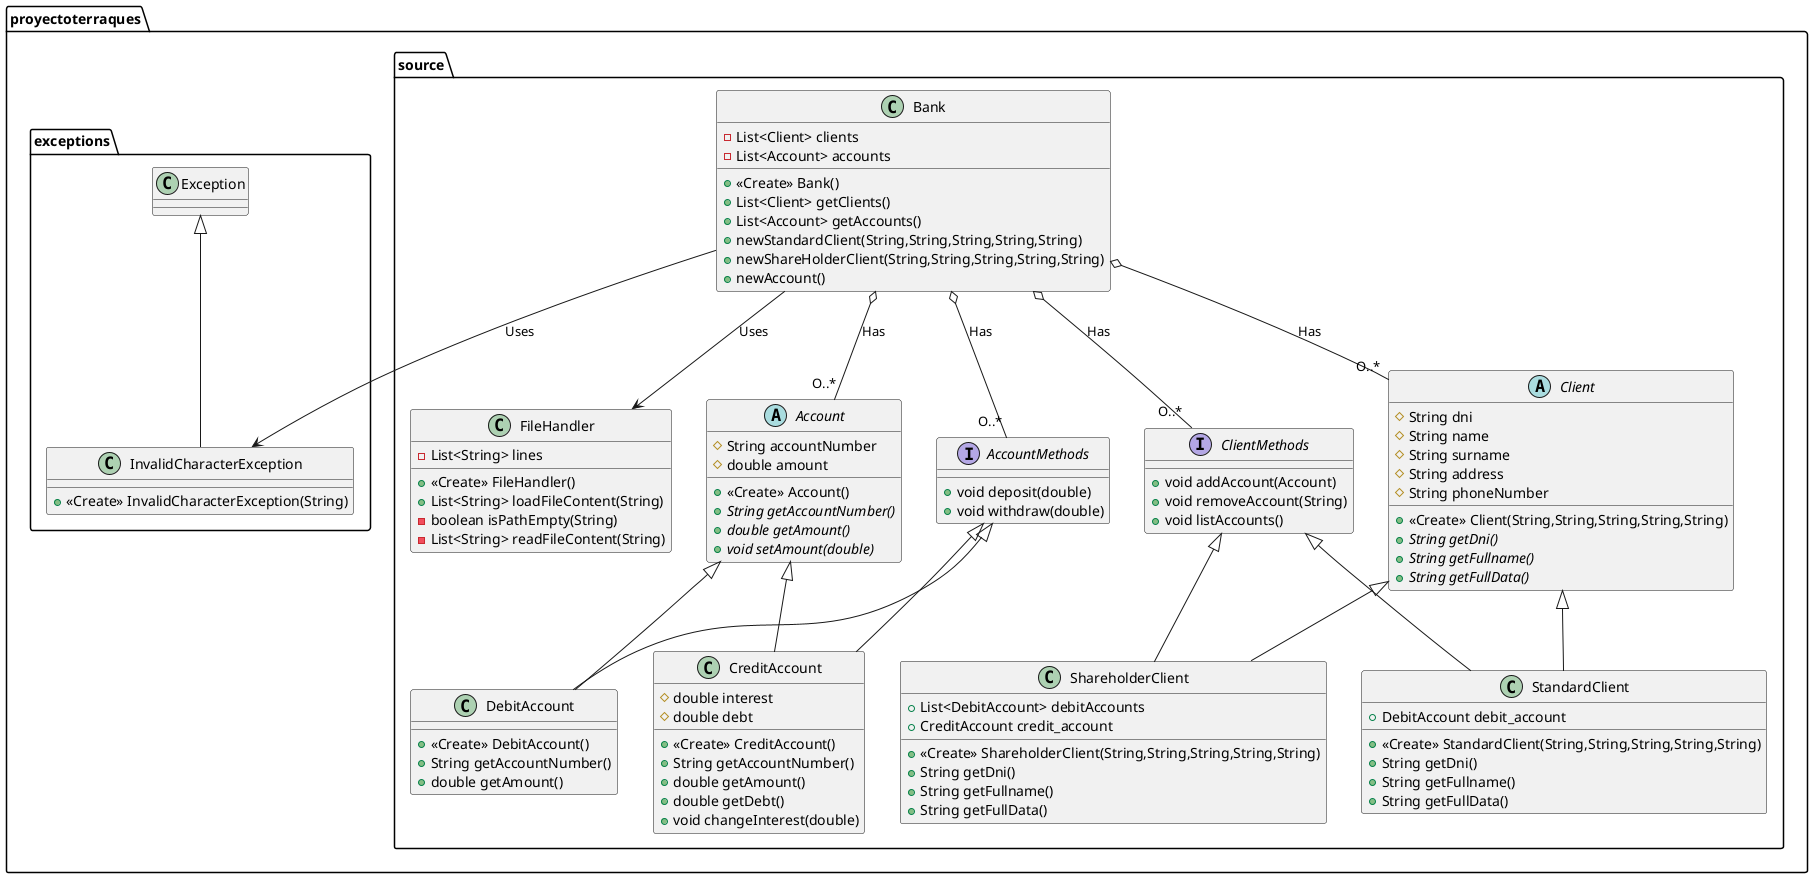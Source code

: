 @startuml


class proyectoterraques.source.Bank {
- List<Client> clients
- List<Account> accounts
+ <<Create>> Bank()
+ List<Client> getClients()
+ List<Account> getAccounts()
+ newStandardClient(String,String,String,String,String)
+ newShareHolderClient(String,String,String,String,String)
+ newAccount()

}

abstract class proyectoterraques.source.Client {
# String dni
# String name
# String surname
# String address
# String phoneNumber
+ <<Create>> Client(String,String,String,String,String)
+ {abstract}String getDni()
+ {abstract}String getFullname()
+ {abstract}String getFullData()
}

class proyectoterraques.source.ShareholderClient {
+ <<Create>> ShareholderClient(String,String,String,String,String)
+ String getDni()
+ String getFullname()
+ String getFullData()
+ List<DebitAccount> debitAccounts
+ CreditAccount credit_account
}

class proyectoterraques.source.StandardClient {
+ <<Create>> StandardClient(String,String,String,String,String)
+ String getDni()
+ String getFullname()
+ String getFullData()
+ DebitAccount debit_account
}

abstract class proyectoterraques.source.Account {
#  String accountNumber
#  double amount
+ <<Create>> Account()
+ {abstract} String getAccountNumber()
+ {abstract} double getAmount()
+ {abstract} void setAmount(double)
}

interface proyectoterraques.source.AccountMethods {
+ void deposit(double)
+ void withdraw(double)


}

interface proyectoterraques.source.ClientMethods {
+void addAccount(Account)
+void removeAccount(String)
+void listAccounts()

}

class proyectoterraques.source.DebitAccount {
+ <<Create>> DebitAccount()
+ String getAccountNumber()
+ double getAmount()

}

class proyectoterraques.source.CreditAccount {
# double interest
# double debt
+ <<Create>> CreditAccount()
+ String getAccountNumber()
+ double getAmount()
+ double getDebt()
+ void changeInterest(double)

}

class proyectoterraques.source.FileHandler {
- List<String> lines
+ <<Create>> FileHandler()
+ List<String> loadFileContent(String)
- boolean isPathEmpty(String)
- List<String> readFileContent(String)
}

class proyectoterraques.exceptions.Exception{

}

class proyectoterraques.exceptions.InvalidCharacterException{
+ <<Create>> InvalidCharacterException(String)

}

proyectoterraques.source.Bank o-- "O..*" proyectoterraques.source.Account : Has
proyectoterraques.source.Bank o-- "O..*" proyectoterraques.source.Client : Has
proyectoterraques.source.Bank o-- "O..*" proyectoterraques.source.AccountMethods : Has
proyectoterraques.source.Bank o-- "O..*" proyectoterraques.source.ClientMethods : Has
proyectoterraques.source.Client <|-- proyectoterraques.source.ShareholderClient
proyectoterraques.source.ClientMethods <|-- proyectoterraques.source.ShareholderClient
proyectoterraques.source.Account <|-- proyectoterraques.source.DebitAccount
proyectoterraques.source.AccountMethods <|-- proyectoterraques.source.DebitAccount
proyectoterraques.source.Client <|-- proyectoterraques.source.StandardClient
proyectoterraques.source.ClientMethods <|-- proyectoterraques.source.StandardClient
proyectoterraques.source.Account <|-- proyectoterraques.source.CreditAccount
proyectoterraques.source.AccountMethods <|-- proyectoterraques.source.CreditAccount
proyectoterraques.source.Bank --> proyectoterraques.source.FileHandler : Uses
proyectoterraques.source.Bank --> proyectoterraques.exceptions.InvalidCharacterException : Uses
proyectoterraques.exceptions.Exception <|-- proyectoterraques.exceptions.InvalidCharacterException
@enduml